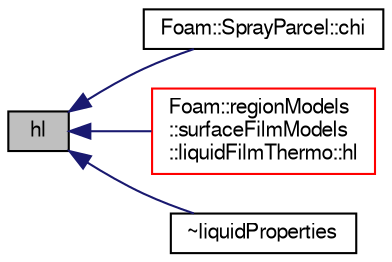 digraph "hl"
{
  bgcolor="transparent";
  edge [fontname="FreeSans",fontsize="10",labelfontname="FreeSans",labelfontsize="10"];
  node [fontname="FreeSans",fontsize="10",shape=record];
  rankdir="LR";
  Node502 [label="hl",height=0.2,width=0.4,color="black", fillcolor="grey75", style="filled", fontcolor="black"];
  Node502 -> Node503 [dir="back",color="midnightblue",fontsize="10",style="solid",fontname="FreeSans"];
  Node503 [label="Foam::SprayParcel::chi",height=0.2,width=0.4,color="black",URL="$a24534.html#a8de5b1fcaf51563453f97293aa5e7e93"];
  Node502 -> Node504 [dir="back",color="midnightblue",fontsize="10",style="solid",fontname="FreeSans"];
  Node504 [label="Foam::regionModels\l::surfaceFilmModels\l::liquidFilmThermo::hl",height=0.2,width=0.4,color="red",URL="$a29066.html#a94c984850eb7e3145a9e0f93e12f8a9a",tooltip="Return latent heat [J/kg]. "];
  Node502 -> Node507 [dir="back",color="midnightblue",fontsize="10",style="solid",fontname="FreeSans"];
  Node507 [label="~liquidProperties",height=0.2,width=0.4,color="black",URL="$a29954.html#aeae3a2914413bd2fa49246f6f512af62",tooltip="Destructor. "];
}
